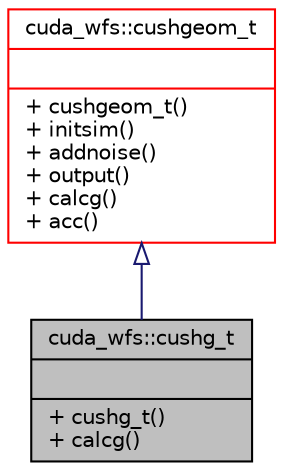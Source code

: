digraph "cuda_wfs::cushg_t"
{
 // INTERACTIVE_SVG=YES
  bgcolor="transparent";
  edge [fontname="Helvetica",fontsize="10",labelfontname="Helvetica",labelfontsize="10"];
  node [fontname="Helvetica",fontsize="10",shape=record];
  Node4 [label="{cuda_wfs::cushg_t\n||+ cushg_t()\l+ calcg()\l}",height=0.2,width=0.4,color="black", fillcolor="grey75", style="filled", fontcolor="black"];
  Node5 -> Node4 [dir="back",color="midnightblue",fontsize="10",style="solid",arrowtail="onormal",fontname="Helvetica"];
  Node5 [label="{cuda_wfs::cushgeom_t\n||+ cushgeom_t()\l+ initsim()\l+ addnoise()\l+ output()\l+ calcg()\l+ acc()\l}",height=0.2,width=0.4,color="red",URL="$d3/dee/classcuda__wfs_1_1cushgeom__t.html"];
}
